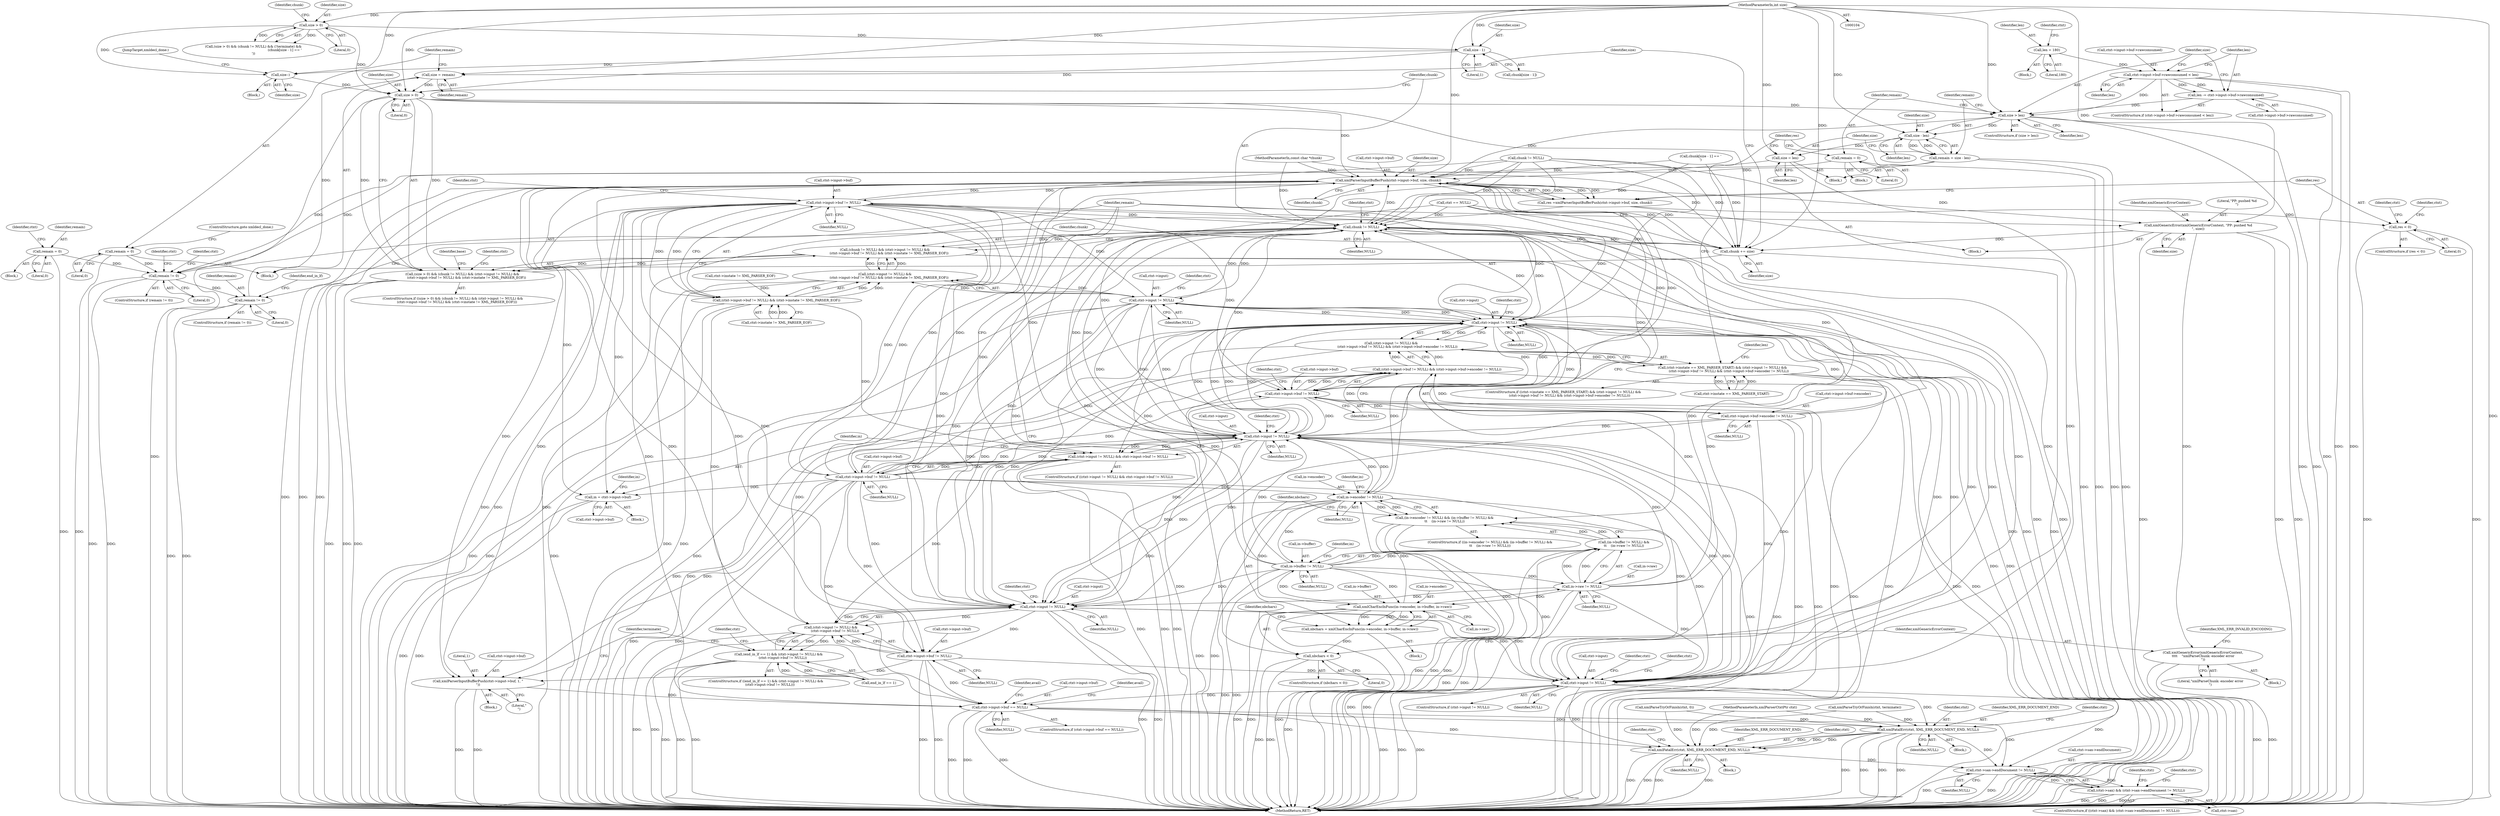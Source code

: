 digraph "0_Chrome_d0947db40187f4708c58e64cbd6013faf9eddeed_7@API" {
"1000529" [label="(Call,size = remain)"];
"1000522" [label="(Call,remain != 0)"];
"1000485" [label="(Call,remain != 0)"];
"1000532" [label="(Call,remain = 0)"];
"1000310" [label="(Call,remain = size - len)"];
"1000312" [label="(Call,size - len)"];
"1000306" [label="(Call,size > len)"];
"1000185" [label="(Call,size > 0)"];
"1000159" [label="(Call,size > 0)"];
"1000107" [label="(MethodParameterIn,int size)"];
"1000180" [label="(Call,size--)"];
"1000172" [label="(Call,size - 1)"];
"1000529" [label="(Call,size = remain)"];
"1000296" [label="(Call,len -= ctxt->input->buf->rawconsumed)"];
"1000287" [label="(Call,ctxt->input->buf->rawconsumed < len)"];
"1000283" [label="(Call,len = 180)"];
"1000320" [label="(Call,remain = 0)"];
"1000115" [label="(Call,remain = 0)"];
"1000184" [label="(Call,(size > 0) && (chunk != NULL) && (ctxt->input != NULL) &&\n        (ctxt->input->buf != NULL) && (ctxt->instate != XML_PARSER_EOF))"];
"1000315" [label="(Call,size = len)"];
"1000326" [label="(Call,xmlParserInputBufferPush(ctxt->input->buf, size, chunk))"];
"1000199" [label="(Call,ctxt->input->buf != NULL)"];
"1000189" [label="(Call,chunk != NULL)"];
"1000188" [label="(Call,(chunk != NULL) && (ctxt->input != NULL) &&\n        (ctxt->input->buf != NULL) && (ctxt->instate != XML_PARSER_EOF))"];
"1000193" [label="(Call,ctxt->input != NULL)"];
"1000192" [label="(Call,(ctxt->input != NULL) &&\n        (ctxt->input->buf != NULL) && (ctxt->instate != XML_PARSER_EOF))"];
"1000253" [label="(Call,ctxt->input != NULL)"];
"1000252" [label="(Call,(ctxt->input != NULL) &&\n            (ctxt->input->buf != NULL) && (ctxt->input->buf->encoder != NULL))"];
"1000246" [label="(Call,(ctxt->instate == XML_PARSER_START) && (ctxt->input != NULL) &&\n            (ctxt->input->buf != NULL) && (ctxt->input->buf->encoder != NULL))"];
"1000259" [label="(Call,ctxt->input->buf != NULL)"];
"1000258" [label="(Call,(ctxt->input->buf != NULL) && (ctxt->input->buf->encoder != NULL))"];
"1000420" [label="(Call,(ctxt->input != NULL) && ctxt->input->buf != NULL)"];
"1000541" [label="(Call,(ctxt->input != NULL) &&\n        (ctxt->input->buf != NULL))"];
"1000537" [label="(Call,(end_in_lf == 1) && (ctxt->input != NULL) &&\n        (ctxt->input->buf != NULL))"];
"1000266" [label="(Call,ctxt->input->buf->encoder != NULL)"];
"1000421" [label="(Call,ctxt->input != NULL)"];
"1000426" [label="(Call,ctxt->input->buf != NULL)"];
"1000435" [label="(Call,in = ctxt->input->buf)"];
"1000444" [label="(Call,in->encoder != NULL)"];
"1000443" [label="(Call,(in->encoder != NULL) && (in->buffer != NULL) &&\n\t\t    (in->raw != NULL))"];
"1000450" [label="(Call,in->buffer != NULL)"];
"1000449" [label="(Call,(in->buffer != NULL) &&\n\t\t    (in->raw != NULL))"];
"1000455" [label="(Call,in->raw != NULL)"];
"1000464" [label="(Call,xmlCharEncInFunc(in->encoder, in->buffer, in->raw))"];
"1000462" [label="(Call,nbchars = xmlCharEncInFunc(in->encoder, in->buffer, in->raw))"];
"1000475" [label="(Call,nbchars < 0)"];
"1000542" [label="(Call,ctxt->input != NULL)"];
"1000547" [label="(Call,ctxt->input->buf != NULL)"];
"1000555" [label="(Call,xmlParserInputBufferPush(ctxt->input->buf, 1, \"\r\"))"];
"1000578" [label="(Call,ctxt->input->buf == NULL)"];
"1000641" [label="(Call,xmlFatalErr(ctxt, XML_ERR_DOCUMENT_END, NULL))"];
"1000656" [label="(Call,xmlFatalErr(ctxt, XML_ERR_DOCUMENT_END, NULL))"];
"1000672" [label="(Call,ctxt->sax->endDocument != NULL)"];
"1000668" [label="(Call,(ctxt->sax) && (ctxt->sax->endDocument != NULL))"];
"1000571" [label="(Call,ctxt->input != NULL)"];
"1000526" [label="(Call,chunk += size)"];
"1000198" [label="(Call,(ctxt->input->buf != NULL) && (ctxt->instate != XML_PARSER_EOF))"];
"1000324" [label="(Call,res =xmlParserInputBufferPush(ctxt->input->buf, size, chunk))"];
"1000335" [label="(Call,res < 0)"];
"1000407" [label="(Call,xmlGenericError(xmlGenericErrorContext, \"PP: pushed %d\n\", size))"];
"1000479" [label="(Call,xmlGenericError(xmlGenericErrorContext,\n\t\t\t\t    \"xmlParseChunk: encoder error\n\"))"];
"1000572" [label="(Call,ctxt->input)"];
"1000182" [label="(JumpTarget,xmldecl_done:)"];
"1000564" [label="(Identifier,terminate)"];
"1000326" [label="(Call,xmlParserInputBufferPush(ctxt->input->buf, size, chunk))"];
"1000486" [label="(Identifier,remain)"];
"1000445" [label="(Call,in->encoder)"];
"1000464" [label="(Call,xmlCharEncInFunc(in->encoder, in->buffer, in->raw))"];
"1000315" [label="(Call,size = len)"];
"1000462" [label="(Call,nbchars = xmlCharEncInFunc(in->encoder, in->buffer, in->raw))"];
"1000258" [label="(Call,(ctxt->input->buf != NULL) && (ctxt->input->buf->encoder != NULL))"];
"1000311" [label="(Identifier,remain)"];
"1000314" [label="(Identifier,len)"];
"1000186" [label="(Identifier,size)"];
"1000257" [label="(Identifier,NULL)"];
"1000522" [label="(Call,remain != 0)"];
"1000422" [label="(Call,ctxt->input)"];
"1000681" [label="(Identifier,ctxt)"];
"1000530" [label="(Identifier,size)"];
"1000270" [label="(Identifier,ctxt)"];
"1000487" [label="(Literal,0)"];
"1000117" [label="(Literal,0)"];
"1000468" [label="(Call,in->buffer)"];
"1000479" [label="(Call,xmlGenericError(xmlGenericErrorContext,\n\t\t\t\t    \"xmlParseChunk: encoder error\n\"))"];
"1000548" [label="(Call,ctxt->input->buf)"];
"1000460" [label="(Block,)"];
"1000211" [label="(Block,)"];
"1000410" [label="(Identifier,size)"];
"1000678" [label="(Identifier,NULL)"];
"1000541" [label="(Call,(ctxt->input != NULL) &&\n        (ctxt->input->buf != NULL))"];
"1000265" [label="(Identifier,NULL)"];
"1000275" [label="(Block,)"];
"1000116" [label="(Identifier,remain)"];
"1000426" [label="(Call,ctxt->input->buf != NULL)"];
"1000195" [label="(Identifier,ctxt)"];
"1000578" [label="(Call,ctxt->input->buf == NULL)"];
"1000454" [label="(Identifier,NULL)"];
"1000115" [label="(Call,remain = 0)"];
"1000537" [label="(Call,(end_in_lf == 1) && (ctxt->input != NULL) &&\n        (ctxt->input->buf != NULL))"];
"1000533" [label="(Identifier,remain)"];
"1000306" [label="(Call,size > len)"];
"1000176" [label="(Block,)"];
"1000571" [label="(Call,ctxt->input != NULL)"];
"1000463" [label="(Identifier,nbchars)"];
"1000313" [label="(Identifier,size)"];
"1000170" [label="(Call,chunk[size - 1])"];
"1000669" [label="(Call,ctxt->sax)"];
"1000484" [label="(ControlStructure,if (remain != 0))"];
"1000581" [label="(Identifier,ctxt)"];
"1000456" [label="(Call,in->raw)"];
"1000685" [label="(Identifier,ctxt)"];
"1000325" [label="(Identifier,res)"];
"1000287" [label="(Call,ctxt->input->buf->rawconsumed < len)"];
"1000321" [label="(Identifier,remain)"];
"1000319" [label="(Block,)"];
"1000247" [label="(Call,ctxt->instate == XML_PARSER_START)"];
"1000649" [label="(Identifier,ctxt)"];
"1000334" [label="(ControlStructure,if (res < 0))"];
"1000335" [label="(Call,res < 0)"];
"1000446" [label="(Identifier,in)"];
"1000297" [label="(Identifier,len)"];
"1000291" [label="(Identifier,ctxt)"];
"1000252" [label="(Call,(ctxt->input != NULL) &&\n            (ctxt->input->buf != NULL) && (ctxt->input->buf->encoder != NULL))"];
"1000483" [label="(Identifier,XML_ERR_INVALID_ENCODING)"];
"1000205" [label="(Identifier,NULL)"];
"1000206" [label="(Call,ctxt->instate != XML_PARSER_EOF)"];
"1000109" [label="(Block,)"];
"1000527" [label="(Identifier,chunk)"];
"1000443" [label="(Call,(in->encoder != NULL) && (in->buffer != NULL) &&\n\t\t    (in->raw != NULL))"];
"1000189" [label="(Call,chunk != NULL)"];
"1000120" [label="(Identifier,ctxt)"];
"1000432" [label="(Identifier,NULL)"];
"1000161" [label="(Literal,0)"];
"1000546" [label="(Identifier,NULL)"];
"1000164" [label="(Identifier,chunk)"];
"1000119" [label="(Call,ctxt == NULL)"];
"1000457" [label="(Identifier,in)"];
"1000672" [label="(Call,ctxt->sax->endDocument != NULL)"];
"1000309" [label="(Block,)"];
"1000160" [label="(Identifier,size)"];
"1000308" [label="(Identifier,len)"];
"1000169" [label="(Call,chunk[size - 1] == '\r')"];
"1000542" [label="(Call,ctxt->input != NULL)"];
"1000200" [label="(Call,ctxt->input->buf)"];
"1000477" [label="(Literal,0)"];
"1000488" [label="(Call,xmlParseTryOrFinish(ctxt, 0))"];
"1000492" [label="(Call,xmlParseTryOrFinish(ctxt, terminate))"];
"1000245" [label="(ControlStructure,if ((ctxt->instate == XML_PARSER_START) && (ctxt->input != NULL) &&\n            (ctxt->input->buf != NULL) && (ctxt->input->buf->encoder != NULL)))"];
"1000452" [label="(Identifier,in)"];
"1000575" [label="(Identifier,NULL)"];
"1000341" [label="(Identifier,ctxt)"];
"1000489" [label="(Identifier,ctxt)"];
"1000433" [label="(Block,)"];
"1000451" [label="(Call,in->buffer)"];
"1000407" [label="(Call,xmlGenericError(xmlGenericErrorContext, \"PP: pushed %d\n\", size))"];
"1000288" [label="(Call,ctxt->input->buf->rawconsumed)"];
"1000547" [label="(Call,ctxt->input->buf != NULL)"];
"1000192" [label="(Call,(ctxt->input != NULL) &&\n        (ctxt->input->buf != NULL) && (ctxt->instate != XML_PARSER_EOF))"];
"1000260" [label="(Call,ctxt->input->buf)"];
"1000642" [label="(Identifier,ctxt)"];
"1000644" [label="(Identifier,NULL)"];
"1000558" [label="(Identifier,ctxt)"];
"1000310" [label="(Call,remain = size - len)"];
"1000521" [label="(ControlStructure,if (remain != 0))"];
"1000523" [label="(Identifier,remain)"];
"1000425" [label="(Identifier,NULL)"];
"1000296" [label="(Call,len -= ctxt->input->buf->rawconsumed)"];
"1000285" [label="(Literal,180)"];
"1000444" [label="(Call,in->encoder != NULL)"];
"1000436" [label="(Identifier,in)"];
"1000658" [label="(Identifier,XML_ERR_DOCUMENT_END)"];
"1000437" [label="(Call,ctxt->input->buf)"];
"1000586" [label="(Identifier,avail)"];
"1000427" [label="(Call,ctxt->input->buf)"];
"1000475" [label="(Call,nbchars < 0)"];
"1000531" [label="(Identifier,remain)"];
"1000448" [label="(Identifier,NULL)"];
"1000553" [label="(Identifier,NULL)"];
"1000485" [label="(Call,remain != 0)"];
"1000529" [label="(Call,size = remain)"];
"1000535" [label="(ControlStructure,goto xmldecl_done;)"];
"1000305" [label="(ControlStructure,if (size > len))"];
"1000190" [label="(Identifier,chunk)"];
"1000474" [label="(ControlStructure,if (nbchars < 0))"];
"1000480" [label="(Identifier,xmlGenericErrorContext)"];
"1000538" [label="(Call,end_in_lf == 1)"];
"1000337" [label="(Literal,0)"];
"1000536" [label="(ControlStructure,if ((end_in_lf == 1) && (ctxt->input != NULL) &&\n        (ctxt->input->buf != NULL)))"];
"1000465" [label="(Call,in->encoder)"];
"1000449" [label="(Call,(in->buffer != NULL) &&\n\t\t    (in->raw != NULL))"];
"1000354" [label="(Identifier,ctxt)"];
"1000320" [label="(Call,remain = 0)"];
"1000656" [label="(Call,xmlFatalErr(ctxt, XML_ERR_DOCUMENT_END, NULL))"];
"1000183" [label="(ControlStructure,if ((size > 0) && (chunk != NULL) && (ctxt->input != NULL) &&\n        (ctxt->input->buf != NULL) && (ctxt->instate != XML_PARSER_EOF)))"];
"1000409" [label="(Literal,\"PP: pushed %d\n\")"];
"1000554" [label="(Block,)"];
"1000107" [label="(MethodParameterIn,int size)"];
"1000539" [label="(Identifier,end_in_lf)"];
"1000421" [label="(Call,ctxt->input != NULL)"];
"1000532" [label="(Call,remain = 0)"];
"1000106" [label="(MethodParameterIn,const char *chunk)"];
"1000476" [label="(Identifier,nbchars)"];
"1000655" [label="(Block,)"];
"1000253" [label="(Call,ctxt->input != NULL)"];
"1000525" [label="(Block,)"];
"1000283" [label="(Call,len = 180)"];
"1000274" [label="(Identifier,NULL)"];
"1000408" [label="(Identifier,xmlGenericErrorContext)"];
"1000174" [label="(Literal,1)"];
"1000420" [label="(Call,(ctxt->input != NULL) && ctxt->input->buf != NULL)"];
"1000524" [label="(Literal,0)"];
"1000657" [label="(Identifier,ctxt)"];
"1000317" [label="(Identifier,len)"];
"1000105" [label="(MethodParameterIn,xmlParserCtxtPtr ctxt)"];
"1000663" [label="(Identifier,ctxt)"];
"1000543" [label="(Call,ctxt->input)"];
"1000259" [label="(Call,ctxt->input->buf != NULL)"];
"1000158" [label="(Call,(size > 0) && (chunk != NULL) && (!terminate) &&\n        (chunk[size - 1] == '\r'))"];
"1000208" [label="(Identifier,ctxt)"];
"1000262" [label="(Identifier,ctxt)"];
"1000336" [label="(Identifier,res)"];
"1000579" [label="(Call,ctxt->input->buf)"];
"1000324" [label="(Call,res =xmlParserInputBufferPush(ctxt->input->buf, size, chunk))"];
"1000641" [label="(Call,xmlFatalErr(ctxt, XML_ERR_DOCUMENT_END, NULL))"];
"1000254" [label="(Call,ctxt->input)"];
"1000667" [label="(ControlStructure,if ((ctxt->sax) && (ctxt->sax->endDocument != NULL)))"];
"1000327" [label="(Call,ctxt->input->buf)"];
"1000278" [label="(Identifier,len)"];
"1000197" [label="(Identifier,NULL)"];
"1000481" [label="(Literal,\"xmlParseChunk: encoder error\n\")"];
"1000188" [label="(Call,(chunk != NULL) && (ctxt->input != NULL) &&\n        (ctxt->input->buf != NULL) && (ctxt->instate != XML_PARSER_EOF))"];
"1000307" [label="(Identifier,size)"];
"1000198" [label="(Call,(ctxt->input->buf != NULL) && (ctxt->instate != XML_PARSER_EOF))"];
"1000562" [label="(Literal,\"\r\")"];
"1000413" [label="(Call,ctxt->instate != XML_PARSER_EOF)"];
"1000316" [label="(Identifier,size)"];
"1000526" [label="(Call,chunk += size)"];
"1000570" [label="(ControlStructure,if (ctxt->input != NULL))"];
"1000246" [label="(Call,(ctxt->instate == XML_PARSER_START) && (ctxt->input != NULL) &&\n            (ctxt->input->buf != NULL) && (ctxt->input->buf->encoder != NULL))"];
"1000267" [label="(Call,ctxt->input->buf->encoder)"];
"1000191" [label="(Identifier,NULL)"];
"1000643" [label="(Identifier,XML_ERR_DOCUMENT_END)"];
"1000577" [label="(ControlStructure,if (ctxt->input->buf == NULL))"];
"1000555" [label="(Call,xmlParserInputBufferPush(ctxt->input->buf, 1, \"\r\"))"];
"1000584" [label="(Identifier,NULL)"];
"1000194" [label="(Call,ctxt->input)"];
"1000478" [label="(Block,)"];
"1000332" [label="(Identifier,size)"];
"1000180" [label="(Call,size--)"];
"1000284" [label="(Identifier,len)"];
"1000295" [label="(Identifier,len)"];
"1000694" [label="(MethodReturn,RET)"];
"1000286" [label="(ControlStructure,if (ctxt->input->buf->rawconsumed < len))"];
"1000471" [label="(Call,in->raw)"];
"1000184" [label="(Call,(size > 0) && (chunk != NULL) && (ctxt->input != NULL) &&\n        (ctxt->input->buf != NULL) && (ctxt->instate != XML_PARSER_EOF))"];
"1000214" [label="(Identifier,base)"];
"1000298" [label="(Call,ctxt->input->buf->rawconsumed)"];
"1000312" [label="(Call,size - len)"];
"1000561" [label="(Literal,1)"];
"1000419" [label="(ControlStructure,if ((ctxt->input != NULL) && ctxt->input->buf != NULL))"];
"1000266" [label="(Call,ctxt->input->buf->encoder != NULL)"];
"1000556" [label="(Call,ctxt->input->buf)"];
"1000632" [label="(Identifier,ctxt)"];
"1000159" [label="(Call,size > 0)"];
"1000187" [label="(Literal,0)"];
"1000659" [label="(Identifier,NULL)"];
"1000429" [label="(Identifier,ctxt)"];
"1000322" [label="(Literal,0)"];
"1000163" [label="(Call,chunk != NULL)"];
"1000202" [label="(Identifier,ctxt)"];
"1000493" [label="(Identifier,ctxt)"];
"1000528" [label="(Identifier,size)"];
"1000450" [label="(Call,in->buffer != NULL)"];
"1000550" [label="(Identifier,ctxt)"];
"1000455" [label="(Call,in->raw != NULL)"];
"1000173" [label="(Identifier,size)"];
"1000333" [label="(Identifier,chunk)"];
"1000640" [label="(Block,)"];
"1000673" [label="(Call,ctxt->sax->endDocument)"];
"1000668" [label="(Call,(ctxt->sax) && (ctxt->sax->endDocument != NULL))"];
"1000415" [label="(Identifier,ctxt)"];
"1000459" [label="(Identifier,NULL)"];
"1000172" [label="(Call,size - 1)"];
"1000185" [label="(Call,size > 0)"];
"1000199" [label="(Call,ctxt->input->buf != NULL)"];
"1000534" [label="(Literal,0)"];
"1000193" [label="(Call,ctxt->input != NULL)"];
"1000435" [label="(Call,in = ctxt->input->buf)"];
"1000442" [label="(ControlStructure,if ((in->encoder != NULL) && (in->buffer != NULL) &&\n\t\t    (in->raw != NULL)))"];
"1000606" [label="(Identifier,avail)"];
"1000181" [label="(Identifier,size)"];
"1000529" -> "1000525"  [label="AST: "];
"1000529" -> "1000531"  [label="CFG: "];
"1000530" -> "1000529"  [label="AST: "];
"1000531" -> "1000529"  [label="AST: "];
"1000533" -> "1000529"  [label="CFG: "];
"1000529" -> "1000185"  [label="DDG: "];
"1000522" -> "1000529"  [label="DDG: "];
"1000107" -> "1000529"  [label="DDG: "];
"1000522" -> "1000521"  [label="AST: "];
"1000522" -> "1000524"  [label="CFG: "];
"1000523" -> "1000522"  [label="AST: "];
"1000524" -> "1000522"  [label="AST: "];
"1000527" -> "1000522"  [label="CFG: "];
"1000539" -> "1000522"  [label="CFG: "];
"1000522" -> "1000694"  [label="DDG: "];
"1000522" -> "1000694"  [label="DDG: "];
"1000485" -> "1000522"  [label="DDG: "];
"1000485" -> "1000484"  [label="AST: "];
"1000485" -> "1000487"  [label="CFG: "];
"1000486" -> "1000485"  [label="AST: "];
"1000487" -> "1000485"  [label="AST: "];
"1000489" -> "1000485"  [label="CFG: "];
"1000493" -> "1000485"  [label="CFG: "];
"1000485" -> "1000694"  [label="DDG: "];
"1000485" -> "1000694"  [label="DDG: "];
"1000532" -> "1000485"  [label="DDG: "];
"1000310" -> "1000485"  [label="DDG: "];
"1000320" -> "1000485"  [label="DDG: "];
"1000115" -> "1000485"  [label="DDG: "];
"1000532" -> "1000525"  [label="AST: "];
"1000532" -> "1000534"  [label="CFG: "];
"1000533" -> "1000532"  [label="AST: "];
"1000534" -> "1000532"  [label="AST: "];
"1000535" -> "1000532"  [label="CFG: "];
"1000532" -> "1000694"  [label="DDG: "];
"1000310" -> "1000309"  [label="AST: "];
"1000310" -> "1000312"  [label="CFG: "];
"1000311" -> "1000310"  [label="AST: "];
"1000312" -> "1000310"  [label="AST: "];
"1000316" -> "1000310"  [label="CFG: "];
"1000310" -> "1000694"  [label="DDG: "];
"1000310" -> "1000694"  [label="DDG: "];
"1000312" -> "1000310"  [label="DDG: "];
"1000312" -> "1000310"  [label="DDG: "];
"1000312" -> "1000314"  [label="CFG: "];
"1000313" -> "1000312"  [label="AST: "];
"1000314" -> "1000312"  [label="AST: "];
"1000306" -> "1000312"  [label="DDG: "];
"1000306" -> "1000312"  [label="DDG: "];
"1000107" -> "1000312"  [label="DDG: "];
"1000312" -> "1000315"  [label="DDG: "];
"1000306" -> "1000305"  [label="AST: "];
"1000306" -> "1000308"  [label="CFG: "];
"1000307" -> "1000306"  [label="AST: "];
"1000308" -> "1000306"  [label="AST: "];
"1000311" -> "1000306"  [label="CFG: "];
"1000321" -> "1000306"  [label="CFG: "];
"1000306" -> "1000694"  [label="DDG: "];
"1000306" -> "1000694"  [label="DDG: "];
"1000185" -> "1000306"  [label="DDG: "];
"1000107" -> "1000306"  [label="DDG: "];
"1000296" -> "1000306"  [label="DDG: "];
"1000287" -> "1000306"  [label="DDG: "];
"1000306" -> "1000326"  [label="DDG: "];
"1000185" -> "1000184"  [label="AST: "];
"1000185" -> "1000187"  [label="CFG: "];
"1000186" -> "1000185"  [label="AST: "];
"1000187" -> "1000185"  [label="AST: "];
"1000190" -> "1000185"  [label="CFG: "];
"1000184" -> "1000185"  [label="CFG: "];
"1000185" -> "1000694"  [label="DDG: "];
"1000185" -> "1000184"  [label="DDG: "];
"1000185" -> "1000184"  [label="DDG: "];
"1000159" -> "1000185"  [label="DDG: "];
"1000180" -> "1000185"  [label="DDG: "];
"1000172" -> "1000185"  [label="DDG: "];
"1000107" -> "1000185"  [label="DDG: "];
"1000185" -> "1000326"  [label="DDG: "];
"1000185" -> "1000526"  [label="DDG: "];
"1000159" -> "1000158"  [label="AST: "];
"1000159" -> "1000161"  [label="CFG: "];
"1000160" -> "1000159"  [label="AST: "];
"1000161" -> "1000159"  [label="AST: "];
"1000164" -> "1000159"  [label="CFG: "];
"1000158" -> "1000159"  [label="CFG: "];
"1000159" -> "1000158"  [label="DDG: "];
"1000159" -> "1000158"  [label="DDG: "];
"1000107" -> "1000159"  [label="DDG: "];
"1000159" -> "1000172"  [label="DDG: "];
"1000159" -> "1000180"  [label="DDG: "];
"1000107" -> "1000104"  [label="AST: "];
"1000107" -> "1000694"  [label="DDG: "];
"1000107" -> "1000172"  [label="DDG: "];
"1000107" -> "1000180"  [label="DDG: "];
"1000107" -> "1000315"  [label="DDG: "];
"1000107" -> "1000326"  [label="DDG: "];
"1000107" -> "1000407"  [label="DDG: "];
"1000107" -> "1000526"  [label="DDG: "];
"1000180" -> "1000176"  [label="AST: "];
"1000180" -> "1000181"  [label="CFG: "];
"1000181" -> "1000180"  [label="AST: "];
"1000182" -> "1000180"  [label="CFG: "];
"1000172" -> "1000180"  [label="DDG: "];
"1000172" -> "1000170"  [label="AST: "];
"1000172" -> "1000174"  [label="CFG: "];
"1000173" -> "1000172"  [label="AST: "];
"1000174" -> "1000172"  [label="AST: "];
"1000170" -> "1000172"  [label="CFG: "];
"1000296" -> "1000286"  [label="AST: "];
"1000296" -> "1000298"  [label="CFG: "];
"1000297" -> "1000296"  [label="AST: "];
"1000298" -> "1000296"  [label="AST: "];
"1000307" -> "1000296"  [label="CFG: "];
"1000296" -> "1000694"  [label="DDG: "];
"1000287" -> "1000296"  [label="DDG: "];
"1000287" -> "1000296"  [label="DDG: "];
"1000287" -> "1000286"  [label="AST: "];
"1000287" -> "1000295"  [label="CFG: "];
"1000288" -> "1000287"  [label="AST: "];
"1000295" -> "1000287"  [label="AST: "];
"1000297" -> "1000287"  [label="CFG: "];
"1000307" -> "1000287"  [label="CFG: "];
"1000287" -> "1000694"  [label="DDG: "];
"1000287" -> "1000694"  [label="DDG: "];
"1000283" -> "1000287"  [label="DDG: "];
"1000283" -> "1000275"  [label="AST: "];
"1000283" -> "1000285"  [label="CFG: "];
"1000284" -> "1000283"  [label="AST: "];
"1000285" -> "1000283"  [label="AST: "];
"1000291" -> "1000283"  [label="CFG: "];
"1000320" -> "1000319"  [label="AST: "];
"1000320" -> "1000322"  [label="CFG: "];
"1000321" -> "1000320"  [label="AST: "];
"1000322" -> "1000320"  [label="AST: "];
"1000325" -> "1000320"  [label="CFG: "];
"1000320" -> "1000694"  [label="DDG: "];
"1000115" -> "1000109"  [label="AST: "];
"1000115" -> "1000117"  [label="CFG: "];
"1000116" -> "1000115"  [label="AST: "];
"1000117" -> "1000115"  [label="AST: "];
"1000120" -> "1000115"  [label="CFG: "];
"1000115" -> "1000694"  [label="DDG: "];
"1000184" -> "1000183"  [label="AST: "];
"1000184" -> "1000188"  [label="CFG: "];
"1000188" -> "1000184"  [label="AST: "];
"1000214" -> "1000184"  [label="CFG: "];
"1000415" -> "1000184"  [label="CFG: "];
"1000184" -> "1000694"  [label="DDG: "];
"1000184" -> "1000694"  [label="DDG: "];
"1000184" -> "1000694"  [label="DDG: "];
"1000188" -> "1000184"  [label="DDG: "];
"1000188" -> "1000184"  [label="DDG: "];
"1000315" -> "1000309"  [label="AST: "];
"1000315" -> "1000317"  [label="CFG: "];
"1000316" -> "1000315"  [label="AST: "];
"1000317" -> "1000315"  [label="AST: "];
"1000325" -> "1000315"  [label="CFG: "];
"1000315" -> "1000694"  [label="DDG: "];
"1000315" -> "1000326"  [label="DDG: "];
"1000326" -> "1000324"  [label="AST: "];
"1000326" -> "1000333"  [label="CFG: "];
"1000327" -> "1000326"  [label="AST: "];
"1000332" -> "1000326"  [label="AST: "];
"1000333" -> "1000326"  [label="AST: "];
"1000324" -> "1000326"  [label="CFG: "];
"1000326" -> "1000694"  [label="DDG: "];
"1000326" -> "1000694"  [label="DDG: "];
"1000326" -> "1000694"  [label="DDG: "];
"1000326" -> "1000199"  [label="DDG: "];
"1000326" -> "1000259"  [label="DDG: "];
"1000326" -> "1000324"  [label="DDG: "];
"1000326" -> "1000324"  [label="DDG: "];
"1000326" -> "1000324"  [label="DDG: "];
"1000259" -> "1000326"  [label="DDG: "];
"1000199" -> "1000326"  [label="DDG: "];
"1000426" -> "1000326"  [label="DDG: "];
"1000163" -> "1000326"  [label="DDG: "];
"1000189" -> "1000326"  [label="DDG: "];
"1000526" -> "1000326"  [label="DDG: "];
"1000169" -> "1000326"  [label="DDG: "];
"1000106" -> "1000326"  [label="DDG: "];
"1000326" -> "1000407"  [label="DDG: "];
"1000326" -> "1000426"  [label="DDG: "];
"1000326" -> "1000435"  [label="DDG: "];
"1000326" -> "1000526"  [label="DDG: "];
"1000326" -> "1000547"  [label="DDG: "];
"1000326" -> "1000555"  [label="DDG: "];
"1000326" -> "1000578"  [label="DDG: "];
"1000199" -> "1000198"  [label="AST: "];
"1000199" -> "1000205"  [label="CFG: "];
"1000200" -> "1000199"  [label="AST: "];
"1000205" -> "1000199"  [label="AST: "];
"1000208" -> "1000199"  [label="CFG: "];
"1000198" -> "1000199"  [label="CFG: "];
"1000199" -> "1000694"  [label="DDG: "];
"1000199" -> "1000694"  [label="DDG: "];
"1000199" -> "1000189"  [label="DDG: "];
"1000199" -> "1000198"  [label="DDG: "];
"1000199" -> "1000198"  [label="DDG: "];
"1000426" -> "1000199"  [label="DDG: "];
"1000193" -> "1000199"  [label="DDG: "];
"1000199" -> "1000253"  [label="DDG: "];
"1000199" -> "1000259"  [label="DDG: "];
"1000199" -> "1000421"  [label="DDG: "];
"1000199" -> "1000426"  [label="DDG: "];
"1000199" -> "1000435"  [label="DDG: "];
"1000199" -> "1000542"  [label="DDG: "];
"1000199" -> "1000547"  [label="DDG: "];
"1000199" -> "1000555"  [label="DDG: "];
"1000199" -> "1000571"  [label="DDG: "];
"1000199" -> "1000578"  [label="DDG: "];
"1000189" -> "1000188"  [label="AST: "];
"1000189" -> "1000191"  [label="CFG: "];
"1000190" -> "1000189"  [label="AST: "];
"1000191" -> "1000189"  [label="AST: "];
"1000195" -> "1000189"  [label="CFG: "];
"1000188" -> "1000189"  [label="CFG: "];
"1000189" -> "1000694"  [label="DDG: "];
"1000189" -> "1000694"  [label="DDG: "];
"1000189" -> "1000188"  [label="DDG: "];
"1000189" -> "1000188"  [label="DDG: "];
"1000163" -> "1000189"  [label="DDG: "];
"1000163" -> "1000189"  [label="DDG: "];
"1000526" -> "1000189"  [label="DDG: "];
"1000169" -> "1000189"  [label="DDG: "];
"1000106" -> "1000189"  [label="DDG: "];
"1000455" -> "1000189"  [label="DDG: "];
"1000259" -> "1000189"  [label="DDG: "];
"1000421" -> "1000189"  [label="DDG: "];
"1000426" -> "1000189"  [label="DDG: "];
"1000193" -> "1000189"  [label="DDG: "];
"1000253" -> "1000189"  [label="DDG: "];
"1000444" -> "1000189"  [label="DDG: "];
"1000450" -> "1000189"  [label="DDG: "];
"1000266" -> "1000189"  [label="DDG: "];
"1000119" -> "1000189"  [label="DDG: "];
"1000189" -> "1000193"  [label="DDG: "];
"1000189" -> "1000253"  [label="DDG: "];
"1000189" -> "1000421"  [label="DDG: "];
"1000189" -> "1000526"  [label="DDG: "];
"1000189" -> "1000542"  [label="DDG: "];
"1000189" -> "1000571"  [label="DDG: "];
"1000188" -> "1000192"  [label="CFG: "];
"1000192" -> "1000188"  [label="AST: "];
"1000188" -> "1000694"  [label="DDG: "];
"1000188" -> "1000694"  [label="DDG: "];
"1000192" -> "1000188"  [label="DDG: "];
"1000192" -> "1000188"  [label="DDG: "];
"1000193" -> "1000192"  [label="AST: "];
"1000193" -> "1000197"  [label="CFG: "];
"1000194" -> "1000193"  [label="AST: "];
"1000197" -> "1000193"  [label="AST: "];
"1000202" -> "1000193"  [label="CFG: "];
"1000192" -> "1000193"  [label="CFG: "];
"1000193" -> "1000694"  [label="DDG: "];
"1000193" -> "1000694"  [label="DDG: "];
"1000193" -> "1000192"  [label="DDG: "];
"1000193" -> "1000192"  [label="DDG: "];
"1000253" -> "1000193"  [label="DDG: "];
"1000421" -> "1000193"  [label="DDG: "];
"1000193" -> "1000253"  [label="DDG: "];
"1000193" -> "1000253"  [label="DDG: "];
"1000193" -> "1000421"  [label="DDG: "];
"1000193" -> "1000421"  [label="DDG: "];
"1000193" -> "1000542"  [label="DDG: "];
"1000193" -> "1000542"  [label="DDG: "];
"1000193" -> "1000571"  [label="DDG: "];
"1000193" -> "1000571"  [label="DDG: "];
"1000192" -> "1000198"  [label="CFG: "];
"1000198" -> "1000192"  [label="AST: "];
"1000192" -> "1000694"  [label="DDG: "];
"1000192" -> "1000694"  [label="DDG: "];
"1000198" -> "1000192"  [label="DDG: "];
"1000198" -> "1000192"  [label="DDG: "];
"1000253" -> "1000252"  [label="AST: "];
"1000253" -> "1000257"  [label="CFG: "];
"1000254" -> "1000253"  [label="AST: "];
"1000257" -> "1000253"  [label="AST: "];
"1000262" -> "1000253"  [label="CFG: "];
"1000252" -> "1000253"  [label="CFG: "];
"1000253" -> "1000694"  [label="DDG: "];
"1000253" -> "1000694"  [label="DDG: "];
"1000253" -> "1000252"  [label="DDG: "];
"1000253" -> "1000252"  [label="DDG: "];
"1000421" -> "1000253"  [label="DDG: "];
"1000421" -> "1000253"  [label="DDG: "];
"1000455" -> "1000253"  [label="DDG: "];
"1000259" -> "1000253"  [label="DDG: "];
"1000426" -> "1000253"  [label="DDG: "];
"1000444" -> "1000253"  [label="DDG: "];
"1000450" -> "1000253"  [label="DDG: "];
"1000163" -> "1000253"  [label="DDG: "];
"1000266" -> "1000253"  [label="DDG: "];
"1000119" -> "1000253"  [label="DDG: "];
"1000253" -> "1000259"  [label="DDG: "];
"1000253" -> "1000421"  [label="DDG: "];
"1000253" -> "1000421"  [label="DDG: "];
"1000253" -> "1000542"  [label="DDG: "];
"1000253" -> "1000542"  [label="DDG: "];
"1000253" -> "1000571"  [label="DDG: "];
"1000253" -> "1000571"  [label="DDG: "];
"1000252" -> "1000246"  [label="AST: "];
"1000252" -> "1000258"  [label="CFG: "];
"1000258" -> "1000252"  [label="AST: "];
"1000246" -> "1000252"  [label="CFG: "];
"1000252" -> "1000694"  [label="DDG: "];
"1000252" -> "1000694"  [label="DDG: "];
"1000252" -> "1000246"  [label="DDG: "];
"1000252" -> "1000246"  [label="DDG: "];
"1000258" -> "1000252"  [label="DDG: "];
"1000258" -> "1000252"  [label="DDG: "];
"1000246" -> "1000245"  [label="AST: "];
"1000246" -> "1000247"  [label="CFG: "];
"1000247" -> "1000246"  [label="AST: "];
"1000278" -> "1000246"  [label="CFG: "];
"1000325" -> "1000246"  [label="CFG: "];
"1000246" -> "1000694"  [label="DDG: "];
"1000246" -> "1000694"  [label="DDG: "];
"1000246" -> "1000694"  [label="DDG: "];
"1000247" -> "1000246"  [label="DDG: "];
"1000247" -> "1000246"  [label="DDG: "];
"1000259" -> "1000258"  [label="AST: "];
"1000259" -> "1000265"  [label="CFG: "];
"1000260" -> "1000259"  [label="AST: "];
"1000265" -> "1000259"  [label="AST: "];
"1000270" -> "1000259"  [label="CFG: "];
"1000258" -> "1000259"  [label="CFG: "];
"1000259" -> "1000694"  [label="DDG: "];
"1000259" -> "1000258"  [label="DDG: "];
"1000259" -> "1000258"  [label="DDG: "];
"1000426" -> "1000259"  [label="DDG: "];
"1000259" -> "1000266"  [label="DDG: "];
"1000259" -> "1000421"  [label="DDG: "];
"1000259" -> "1000542"  [label="DDG: "];
"1000259" -> "1000571"  [label="DDG: "];
"1000258" -> "1000266"  [label="CFG: "];
"1000266" -> "1000258"  [label="AST: "];
"1000258" -> "1000694"  [label="DDG: "];
"1000258" -> "1000694"  [label="DDG: "];
"1000266" -> "1000258"  [label="DDG: "];
"1000266" -> "1000258"  [label="DDG: "];
"1000258" -> "1000420"  [label="DDG: "];
"1000258" -> "1000541"  [label="DDG: "];
"1000420" -> "1000419"  [label="AST: "];
"1000420" -> "1000421"  [label="CFG: "];
"1000420" -> "1000426"  [label="CFG: "];
"1000421" -> "1000420"  [label="AST: "];
"1000426" -> "1000420"  [label="AST: "];
"1000436" -> "1000420"  [label="CFG: "];
"1000486" -> "1000420"  [label="CFG: "];
"1000420" -> "1000694"  [label="DDG: "];
"1000420" -> "1000694"  [label="DDG: "];
"1000420" -> "1000694"  [label="DDG: "];
"1000421" -> "1000420"  [label="DDG: "];
"1000421" -> "1000420"  [label="DDG: "];
"1000426" -> "1000420"  [label="DDG: "];
"1000426" -> "1000420"  [label="DDG: "];
"1000198" -> "1000420"  [label="DDG: "];
"1000420" -> "1000541"  [label="DDG: "];
"1000541" -> "1000537"  [label="AST: "];
"1000541" -> "1000542"  [label="CFG: "];
"1000541" -> "1000547"  [label="CFG: "];
"1000542" -> "1000541"  [label="AST: "];
"1000547" -> "1000541"  [label="AST: "];
"1000537" -> "1000541"  [label="CFG: "];
"1000541" -> "1000694"  [label="DDG: "];
"1000541" -> "1000694"  [label="DDG: "];
"1000541" -> "1000537"  [label="DDG: "];
"1000541" -> "1000537"  [label="DDG: "];
"1000542" -> "1000541"  [label="DDG: "];
"1000542" -> "1000541"  [label="DDG: "];
"1000547" -> "1000541"  [label="DDG: "];
"1000547" -> "1000541"  [label="DDG: "];
"1000198" -> "1000541"  [label="DDG: "];
"1000537" -> "1000536"  [label="AST: "];
"1000537" -> "1000538"  [label="CFG: "];
"1000538" -> "1000537"  [label="AST: "];
"1000558" -> "1000537"  [label="CFG: "];
"1000564" -> "1000537"  [label="CFG: "];
"1000537" -> "1000694"  [label="DDG: "];
"1000537" -> "1000694"  [label="DDG: "];
"1000537" -> "1000694"  [label="DDG: "];
"1000538" -> "1000537"  [label="DDG: "];
"1000538" -> "1000537"  [label="DDG: "];
"1000266" -> "1000274"  [label="CFG: "];
"1000267" -> "1000266"  [label="AST: "];
"1000274" -> "1000266"  [label="AST: "];
"1000266" -> "1000694"  [label="DDG: "];
"1000266" -> "1000694"  [label="DDG: "];
"1000266" -> "1000421"  [label="DDG: "];
"1000266" -> "1000542"  [label="DDG: "];
"1000266" -> "1000571"  [label="DDG: "];
"1000421" -> "1000425"  [label="CFG: "];
"1000422" -> "1000421"  [label="AST: "];
"1000425" -> "1000421"  [label="AST: "];
"1000429" -> "1000421"  [label="CFG: "];
"1000421" -> "1000694"  [label="DDG: "];
"1000421" -> "1000694"  [label="DDG: "];
"1000455" -> "1000421"  [label="DDG: "];
"1000426" -> "1000421"  [label="DDG: "];
"1000444" -> "1000421"  [label="DDG: "];
"1000450" -> "1000421"  [label="DDG: "];
"1000163" -> "1000421"  [label="DDG: "];
"1000119" -> "1000421"  [label="DDG: "];
"1000421" -> "1000426"  [label="DDG: "];
"1000421" -> "1000444"  [label="DDG: "];
"1000421" -> "1000542"  [label="DDG: "];
"1000421" -> "1000542"  [label="DDG: "];
"1000421" -> "1000571"  [label="DDG: "];
"1000421" -> "1000571"  [label="DDG: "];
"1000426" -> "1000432"  [label="CFG: "];
"1000427" -> "1000426"  [label="AST: "];
"1000432" -> "1000426"  [label="AST: "];
"1000426" -> "1000694"  [label="DDG: "];
"1000426" -> "1000694"  [label="DDG: "];
"1000426" -> "1000435"  [label="DDG: "];
"1000426" -> "1000444"  [label="DDG: "];
"1000426" -> "1000542"  [label="DDG: "];
"1000426" -> "1000547"  [label="DDG: "];
"1000426" -> "1000555"  [label="DDG: "];
"1000426" -> "1000571"  [label="DDG: "];
"1000426" -> "1000578"  [label="DDG: "];
"1000435" -> "1000433"  [label="AST: "];
"1000435" -> "1000437"  [label="CFG: "];
"1000436" -> "1000435"  [label="AST: "];
"1000437" -> "1000435"  [label="AST: "];
"1000446" -> "1000435"  [label="CFG: "];
"1000435" -> "1000694"  [label="DDG: "];
"1000435" -> "1000694"  [label="DDG: "];
"1000444" -> "1000443"  [label="AST: "];
"1000444" -> "1000448"  [label="CFG: "];
"1000445" -> "1000444"  [label="AST: "];
"1000448" -> "1000444"  [label="AST: "];
"1000452" -> "1000444"  [label="CFG: "];
"1000443" -> "1000444"  [label="CFG: "];
"1000444" -> "1000694"  [label="DDG: "];
"1000444" -> "1000694"  [label="DDG: "];
"1000444" -> "1000443"  [label="DDG: "];
"1000444" -> "1000443"  [label="DDG: "];
"1000464" -> "1000444"  [label="DDG: "];
"1000444" -> "1000450"  [label="DDG: "];
"1000444" -> "1000464"  [label="DDG: "];
"1000444" -> "1000542"  [label="DDG: "];
"1000444" -> "1000571"  [label="DDG: "];
"1000443" -> "1000442"  [label="AST: "];
"1000443" -> "1000449"  [label="CFG: "];
"1000449" -> "1000443"  [label="AST: "];
"1000463" -> "1000443"  [label="CFG: "];
"1000486" -> "1000443"  [label="CFG: "];
"1000443" -> "1000694"  [label="DDG: "];
"1000443" -> "1000694"  [label="DDG: "];
"1000443" -> "1000694"  [label="DDG: "];
"1000449" -> "1000443"  [label="DDG: "];
"1000449" -> "1000443"  [label="DDG: "];
"1000450" -> "1000449"  [label="AST: "];
"1000450" -> "1000454"  [label="CFG: "];
"1000451" -> "1000450"  [label="AST: "];
"1000454" -> "1000450"  [label="AST: "];
"1000457" -> "1000450"  [label="CFG: "];
"1000449" -> "1000450"  [label="CFG: "];
"1000450" -> "1000694"  [label="DDG: "];
"1000450" -> "1000694"  [label="DDG: "];
"1000450" -> "1000449"  [label="DDG: "];
"1000450" -> "1000449"  [label="DDG: "];
"1000464" -> "1000450"  [label="DDG: "];
"1000450" -> "1000455"  [label="DDG: "];
"1000450" -> "1000464"  [label="DDG: "];
"1000450" -> "1000542"  [label="DDG: "];
"1000450" -> "1000571"  [label="DDG: "];
"1000449" -> "1000455"  [label="CFG: "];
"1000455" -> "1000449"  [label="AST: "];
"1000449" -> "1000694"  [label="DDG: "];
"1000449" -> "1000694"  [label="DDG: "];
"1000455" -> "1000449"  [label="DDG: "];
"1000455" -> "1000449"  [label="DDG: "];
"1000455" -> "1000459"  [label="CFG: "];
"1000456" -> "1000455"  [label="AST: "];
"1000459" -> "1000455"  [label="AST: "];
"1000455" -> "1000694"  [label="DDG: "];
"1000455" -> "1000694"  [label="DDG: "];
"1000464" -> "1000455"  [label="DDG: "];
"1000455" -> "1000464"  [label="DDG: "];
"1000455" -> "1000542"  [label="DDG: "];
"1000455" -> "1000571"  [label="DDG: "];
"1000464" -> "1000462"  [label="AST: "];
"1000464" -> "1000471"  [label="CFG: "];
"1000465" -> "1000464"  [label="AST: "];
"1000468" -> "1000464"  [label="AST: "];
"1000471" -> "1000464"  [label="AST: "];
"1000462" -> "1000464"  [label="CFG: "];
"1000464" -> "1000694"  [label="DDG: "];
"1000464" -> "1000694"  [label="DDG: "];
"1000464" -> "1000694"  [label="DDG: "];
"1000464" -> "1000462"  [label="DDG: "];
"1000464" -> "1000462"  [label="DDG: "];
"1000464" -> "1000462"  [label="DDG: "];
"1000462" -> "1000460"  [label="AST: "];
"1000463" -> "1000462"  [label="AST: "];
"1000476" -> "1000462"  [label="CFG: "];
"1000462" -> "1000694"  [label="DDG: "];
"1000462" -> "1000475"  [label="DDG: "];
"1000475" -> "1000474"  [label="AST: "];
"1000475" -> "1000477"  [label="CFG: "];
"1000476" -> "1000475"  [label="AST: "];
"1000477" -> "1000475"  [label="AST: "];
"1000480" -> "1000475"  [label="CFG: "];
"1000486" -> "1000475"  [label="CFG: "];
"1000475" -> "1000694"  [label="DDG: "];
"1000475" -> "1000694"  [label="DDG: "];
"1000542" -> "1000546"  [label="CFG: "];
"1000543" -> "1000542"  [label="AST: "];
"1000546" -> "1000542"  [label="AST: "];
"1000550" -> "1000542"  [label="CFG: "];
"1000542" -> "1000694"  [label="DDG: "];
"1000542" -> "1000694"  [label="DDG: "];
"1000163" -> "1000542"  [label="DDG: "];
"1000119" -> "1000542"  [label="DDG: "];
"1000542" -> "1000547"  [label="DDG: "];
"1000542" -> "1000571"  [label="DDG: "];
"1000542" -> "1000571"  [label="DDG: "];
"1000547" -> "1000553"  [label="CFG: "];
"1000548" -> "1000547"  [label="AST: "];
"1000553" -> "1000547"  [label="AST: "];
"1000547" -> "1000694"  [label="DDG: "];
"1000547" -> "1000694"  [label="DDG: "];
"1000547" -> "1000555"  [label="DDG: "];
"1000547" -> "1000571"  [label="DDG: "];
"1000547" -> "1000578"  [label="DDG: "];
"1000555" -> "1000554"  [label="AST: "];
"1000555" -> "1000562"  [label="CFG: "];
"1000556" -> "1000555"  [label="AST: "];
"1000561" -> "1000555"  [label="AST: "];
"1000562" -> "1000555"  [label="AST: "];
"1000564" -> "1000555"  [label="CFG: "];
"1000555" -> "1000694"  [label="DDG: "];
"1000555" -> "1000694"  [label="DDG: "];
"1000555" -> "1000578"  [label="DDG: "];
"1000578" -> "1000577"  [label="AST: "];
"1000578" -> "1000584"  [label="CFG: "];
"1000579" -> "1000578"  [label="AST: "];
"1000584" -> "1000578"  [label="AST: "];
"1000586" -> "1000578"  [label="CFG: "];
"1000606" -> "1000578"  [label="CFG: "];
"1000578" -> "1000694"  [label="DDG: "];
"1000578" -> "1000694"  [label="DDG: "];
"1000578" -> "1000694"  [label="DDG: "];
"1000571" -> "1000578"  [label="DDG: "];
"1000578" -> "1000641"  [label="DDG: "];
"1000578" -> "1000656"  [label="DDG: "];
"1000578" -> "1000672"  [label="DDG: "];
"1000641" -> "1000640"  [label="AST: "];
"1000641" -> "1000644"  [label="CFG: "];
"1000642" -> "1000641"  [label="AST: "];
"1000643" -> "1000641"  [label="AST: "];
"1000644" -> "1000641"  [label="AST: "];
"1000649" -> "1000641"  [label="CFG: "];
"1000641" -> "1000694"  [label="DDG: "];
"1000641" -> "1000694"  [label="DDG: "];
"1000641" -> "1000694"  [label="DDG: "];
"1000641" -> "1000694"  [label="DDG: "];
"1000488" -> "1000641"  [label="DDG: "];
"1000492" -> "1000641"  [label="DDG: "];
"1000105" -> "1000641"  [label="DDG: "];
"1000571" -> "1000641"  [label="DDG: "];
"1000641" -> "1000656"  [label="DDG: "];
"1000641" -> "1000656"  [label="DDG: "];
"1000641" -> "1000656"  [label="DDG: "];
"1000641" -> "1000672"  [label="DDG: "];
"1000656" -> "1000655"  [label="AST: "];
"1000656" -> "1000659"  [label="CFG: "];
"1000657" -> "1000656"  [label="AST: "];
"1000658" -> "1000656"  [label="AST: "];
"1000659" -> "1000656"  [label="AST: "];
"1000663" -> "1000656"  [label="CFG: "];
"1000656" -> "1000694"  [label="DDG: "];
"1000656" -> "1000694"  [label="DDG: "];
"1000656" -> "1000694"  [label="DDG: "];
"1000656" -> "1000694"  [label="DDG: "];
"1000488" -> "1000656"  [label="DDG: "];
"1000492" -> "1000656"  [label="DDG: "];
"1000105" -> "1000656"  [label="DDG: "];
"1000571" -> "1000656"  [label="DDG: "];
"1000656" -> "1000672"  [label="DDG: "];
"1000672" -> "1000668"  [label="AST: "];
"1000672" -> "1000678"  [label="CFG: "];
"1000673" -> "1000672"  [label="AST: "];
"1000678" -> "1000672"  [label="AST: "];
"1000668" -> "1000672"  [label="CFG: "];
"1000672" -> "1000694"  [label="DDG: "];
"1000672" -> "1000694"  [label="DDG: "];
"1000672" -> "1000668"  [label="DDG: "];
"1000672" -> "1000668"  [label="DDG: "];
"1000571" -> "1000672"  [label="DDG: "];
"1000668" -> "1000667"  [label="AST: "];
"1000668" -> "1000669"  [label="CFG: "];
"1000669" -> "1000668"  [label="AST: "];
"1000681" -> "1000668"  [label="CFG: "];
"1000685" -> "1000668"  [label="CFG: "];
"1000668" -> "1000694"  [label="DDG: "];
"1000668" -> "1000694"  [label="DDG: "];
"1000668" -> "1000694"  [label="DDG: "];
"1000571" -> "1000570"  [label="AST: "];
"1000571" -> "1000575"  [label="CFG: "];
"1000572" -> "1000571"  [label="AST: "];
"1000575" -> "1000571"  [label="AST: "];
"1000581" -> "1000571"  [label="CFG: "];
"1000632" -> "1000571"  [label="CFG: "];
"1000571" -> "1000694"  [label="DDG: "];
"1000571" -> "1000694"  [label="DDG: "];
"1000571" -> "1000694"  [label="DDG: "];
"1000163" -> "1000571"  [label="DDG: "];
"1000119" -> "1000571"  [label="DDG: "];
"1000526" -> "1000525"  [label="AST: "];
"1000526" -> "1000528"  [label="CFG: "];
"1000527" -> "1000526"  [label="AST: "];
"1000528" -> "1000526"  [label="AST: "];
"1000530" -> "1000526"  [label="CFG: "];
"1000526" -> "1000694"  [label="DDG: "];
"1000407" -> "1000526"  [label="DDG: "];
"1000163" -> "1000526"  [label="DDG: "];
"1000169" -> "1000526"  [label="DDG: "];
"1000106" -> "1000526"  [label="DDG: "];
"1000198" -> "1000206"  [label="CFG: "];
"1000206" -> "1000198"  [label="AST: "];
"1000198" -> "1000694"  [label="DDG: "];
"1000198" -> "1000694"  [label="DDG: "];
"1000206" -> "1000198"  [label="DDG: "];
"1000206" -> "1000198"  [label="DDG: "];
"1000413" -> "1000198"  [label="DDG: "];
"1000324" -> "1000211"  [label="AST: "];
"1000325" -> "1000324"  [label="AST: "];
"1000336" -> "1000324"  [label="CFG: "];
"1000324" -> "1000694"  [label="DDG: "];
"1000324" -> "1000335"  [label="DDG: "];
"1000335" -> "1000334"  [label="AST: "];
"1000335" -> "1000337"  [label="CFG: "];
"1000336" -> "1000335"  [label="AST: "];
"1000337" -> "1000335"  [label="AST: "];
"1000341" -> "1000335"  [label="CFG: "];
"1000354" -> "1000335"  [label="CFG: "];
"1000335" -> "1000694"  [label="DDG: "];
"1000335" -> "1000694"  [label="DDG: "];
"1000407" -> "1000211"  [label="AST: "];
"1000407" -> "1000410"  [label="CFG: "];
"1000408" -> "1000407"  [label="AST: "];
"1000409" -> "1000407"  [label="AST: "];
"1000410" -> "1000407"  [label="AST: "];
"1000486" -> "1000407"  [label="CFG: "];
"1000407" -> "1000694"  [label="DDG: "];
"1000407" -> "1000694"  [label="DDG: "];
"1000407" -> "1000694"  [label="DDG: "];
"1000407" -> "1000479"  [label="DDG: "];
"1000479" -> "1000478"  [label="AST: "];
"1000479" -> "1000481"  [label="CFG: "];
"1000480" -> "1000479"  [label="AST: "];
"1000481" -> "1000479"  [label="AST: "];
"1000483" -> "1000479"  [label="CFG: "];
"1000479" -> "1000694"  [label="DDG: "];
"1000479" -> "1000694"  [label="DDG: "];
}
